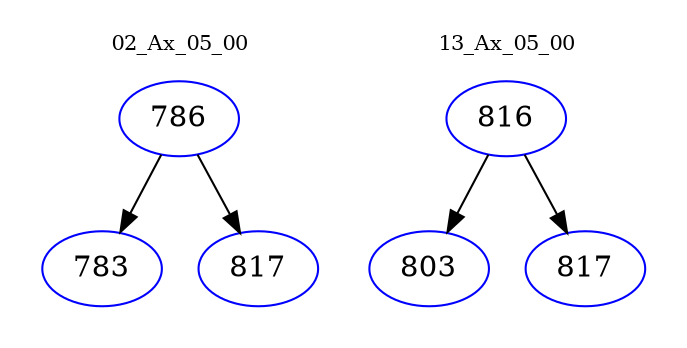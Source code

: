 digraph{
subgraph cluster_0 {
color = white
label = "02_Ax_05_00";
fontsize=10;
T0_786 [label="786", color="blue"]
T0_786 -> T0_783 [color="black"]
T0_783 [label="783", color="blue"]
T0_786 -> T0_817 [color="black"]
T0_817 [label="817", color="blue"]
}
subgraph cluster_1 {
color = white
label = "13_Ax_05_00";
fontsize=10;
T1_816 [label="816", color="blue"]
T1_816 -> T1_803 [color="black"]
T1_803 [label="803", color="blue"]
T1_816 -> T1_817 [color="black"]
T1_817 [label="817", color="blue"]
}
}
